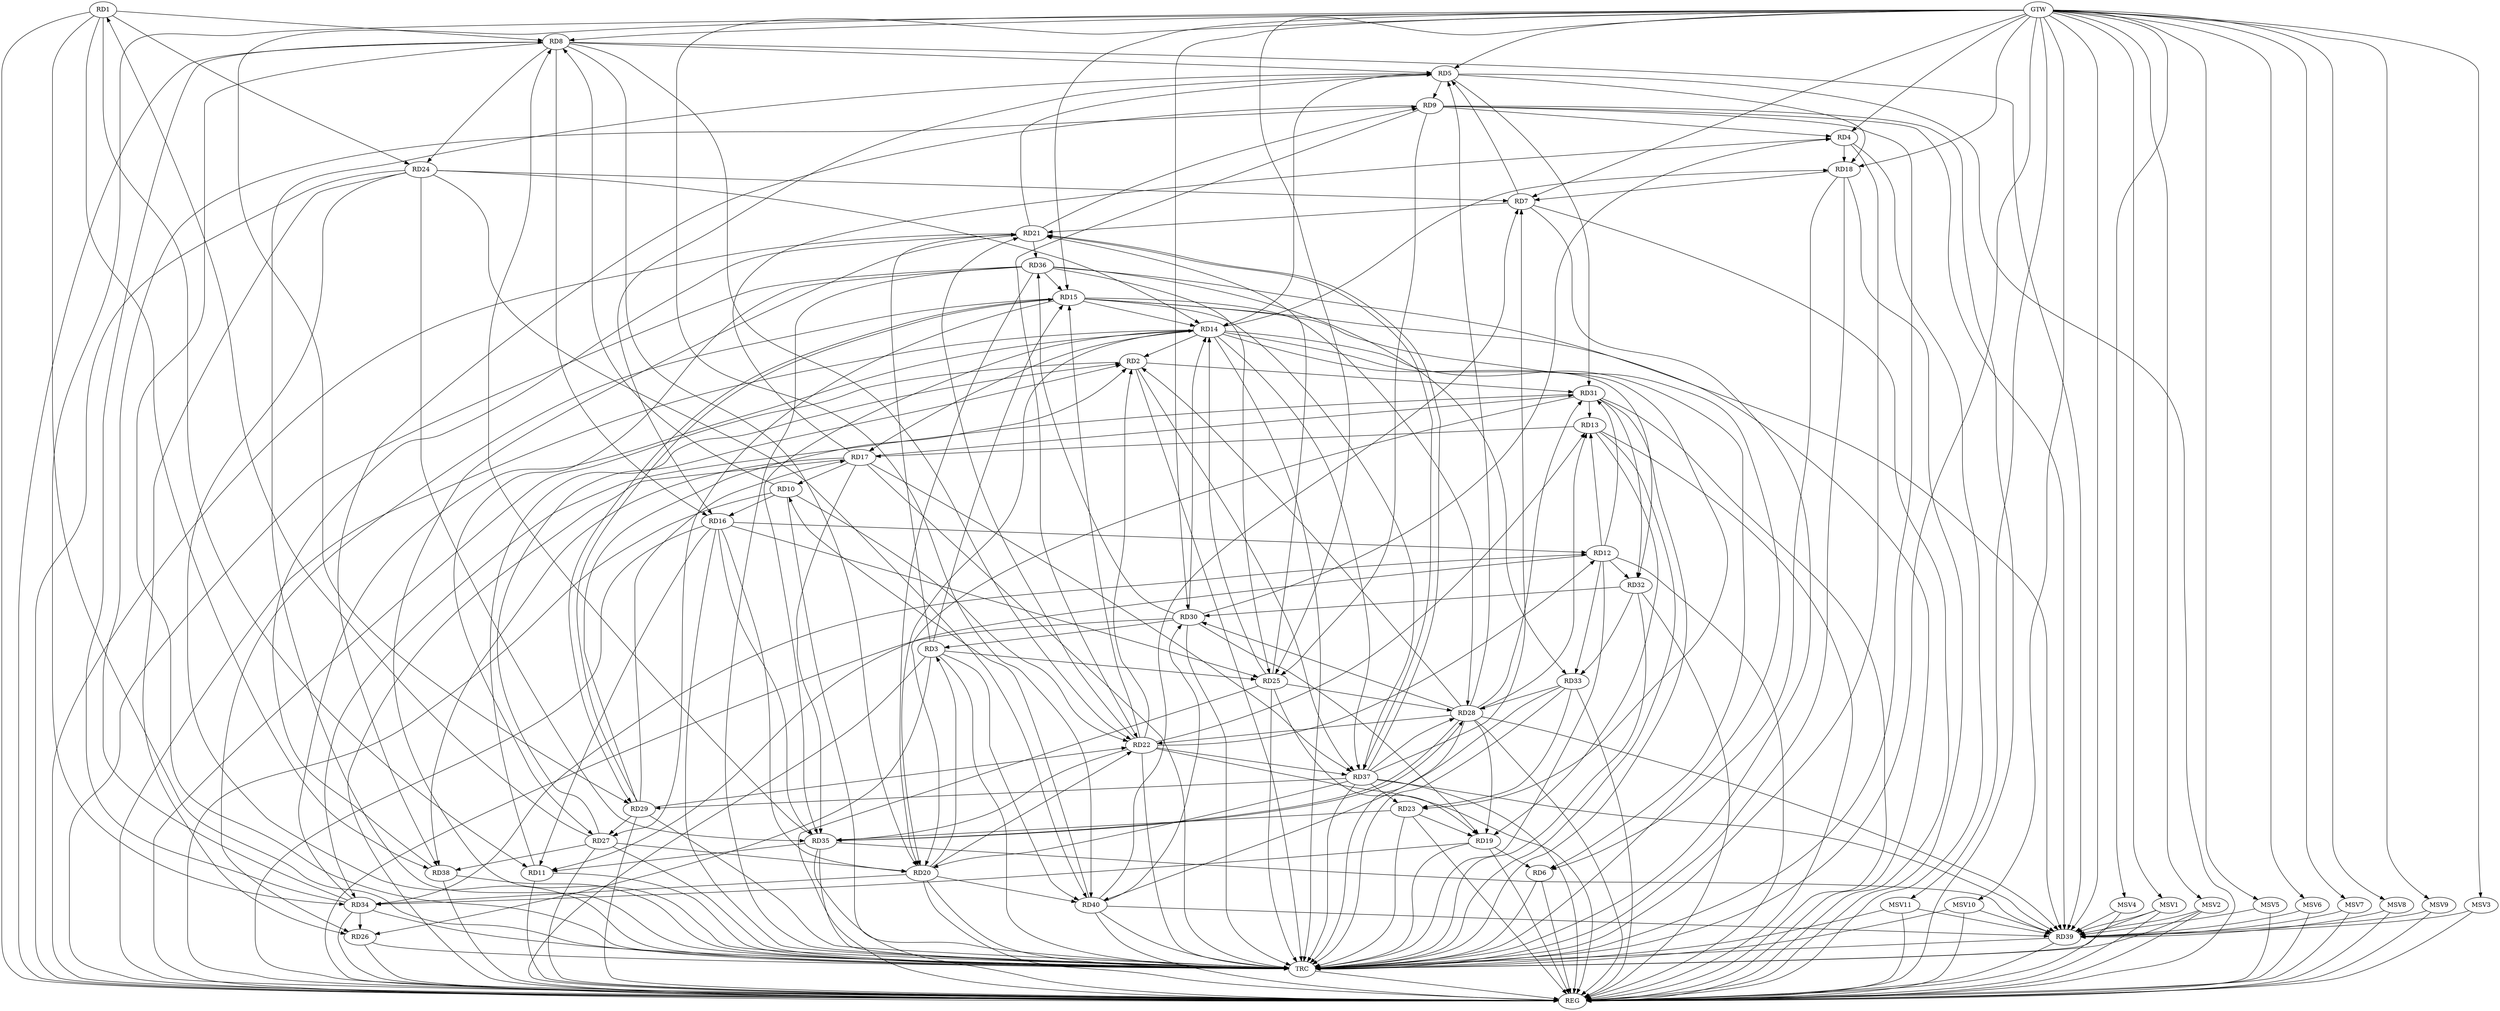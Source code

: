 strict digraph G {
  RD1 [ label="RD1" ];
  RD2 [ label="RD2" ];
  RD3 [ label="RD3" ];
  RD4 [ label="RD4" ];
  RD5 [ label="RD5" ];
  RD6 [ label="RD6" ];
  RD7 [ label="RD7" ];
  RD8 [ label="RD8" ];
  RD9 [ label="RD9" ];
  RD10 [ label="RD10" ];
  RD11 [ label="RD11" ];
  RD12 [ label="RD12" ];
  RD13 [ label="RD13" ];
  RD14 [ label="RD14" ];
  RD15 [ label="RD15" ];
  RD16 [ label="RD16" ];
  RD17 [ label="RD17" ];
  RD18 [ label="RD18" ];
  RD19 [ label="RD19" ];
  RD20 [ label="RD20" ];
  RD21 [ label="RD21" ];
  RD22 [ label="RD22" ];
  RD23 [ label="RD23" ];
  RD24 [ label="RD24" ];
  RD25 [ label="RD25" ];
  RD26 [ label="RD26" ];
  RD27 [ label="RD27" ];
  RD28 [ label="RD28" ];
  RD29 [ label="RD29" ];
  RD30 [ label="RD30" ];
  RD31 [ label="RD31" ];
  RD32 [ label="RD32" ];
  RD33 [ label="RD33" ];
  RD34 [ label="RD34" ];
  RD35 [ label="RD35" ];
  RD36 [ label="RD36" ];
  RD37 [ label="RD37" ];
  RD38 [ label="RD38" ];
  RD39 [ label="RD39" ];
  RD40 [ label="RD40" ];
  GTW [ label="GTW" ];
  REG [ label="REG" ];
  TRC [ label="TRC" ];
  MSV1 [ label="MSV1" ];
  MSV2 [ label="MSV2" ];
  MSV3 [ label="MSV3" ];
  MSV4 [ label="MSV4" ];
  MSV5 [ label="MSV5" ];
  MSV6 [ label="MSV6" ];
  MSV7 [ label="MSV7" ];
  MSV8 [ label="MSV8" ];
  MSV9 [ label="MSV9" ];
  MSV10 [ label="MSV10" ];
  MSV11 [ label="MSV11" ];
  RD1 -> RD8;
  RD1 -> RD11;
  RD1 -> RD24;
  RD27 -> RD1;
  RD1 -> RD38;
  RD11 -> RD2;
  RD14 -> RD2;
  RD22 -> RD2;
  RD27 -> RD2;
  RD28 -> RD2;
  RD29 -> RD2;
  RD2 -> RD31;
  RD2 -> RD37;
  RD3 -> RD15;
  RD20 -> RD3;
  RD3 -> RD21;
  RD3 -> RD25;
  RD3 -> RD26;
  RD30 -> RD3;
  RD3 -> RD40;
  RD9 -> RD4;
  RD17 -> RD4;
  RD4 -> RD18;
  RD30 -> RD4;
  RD7 -> RD5;
  RD8 -> RD5;
  RD5 -> RD9;
  RD5 -> RD14;
  RD5 -> RD16;
  RD5 -> RD18;
  RD21 -> RD5;
  RD28 -> RD5;
  RD5 -> RD31;
  RD14 -> RD6;
  RD18 -> RD6;
  RD19 -> RD6;
  RD18 -> RD7;
  RD7 -> RD21;
  RD24 -> RD7;
  RD37 -> RD7;
  RD40 -> RD7;
  RD10 -> RD8;
  RD8 -> RD16;
  RD8 -> RD20;
  RD8 -> RD22;
  RD8 -> RD24;
  RD34 -> RD8;
  RD35 -> RD8;
  RD8 -> RD39;
  RD21 -> RD9;
  RD9 -> RD22;
  RD9 -> RD25;
  RD34 -> RD9;
  RD9 -> RD38;
  RD9 -> RD39;
  RD10 -> RD16;
  RD17 -> RD10;
  RD10 -> RD22;
  RD40 -> RD10;
  RD12 -> RD11;
  RD16 -> RD11;
  RD35 -> RD11;
  RD12 -> RD13;
  RD16 -> RD12;
  RD22 -> RD12;
  RD12 -> RD31;
  RD12 -> RD32;
  RD12 -> RD33;
  RD34 -> RD12;
  RD13 -> RD17;
  RD13 -> RD19;
  RD22 -> RD13;
  RD28 -> RD13;
  RD31 -> RD13;
  RD15 -> RD14;
  RD14 -> RD17;
  RD14 -> RD18;
  RD14 -> RD20;
  RD14 -> RD23;
  RD24 -> RD14;
  RD25 -> RD14;
  RD30 -> RD14;
  RD14 -> RD32;
  RD34 -> RD14;
  RD14 -> RD35;
  RD14 -> RD37;
  RD22 -> RD15;
  RD15 -> RD26;
  RD15 -> RD27;
  RD15 -> RD28;
  RD15 -> RD29;
  RD29 -> RD15;
  RD36 -> RD15;
  RD15 -> RD37;
  RD16 -> RD20;
  RD16 -> RD25;
  RD16 -> RD35;
  RD29 -> RD17;
  RD17 -> RD31;
  RD17 -> RD35;
  RD17 -> RD37;
  RD17 -> RD38;
  RD23 -> RD19;
  RD25 -> RD19;
  RD28 -> RD19;
  RD30 -> RD19;
  RD19 -> RD34;
  RD20 -> RD22;
  RD27 -> RD20;
  RD31 -> RD20;
  RD20 -> RD34;
  RD36 -> RD20;
  RD37 -> RD20;
  RD20 -> RD40;
  RD22 -> RD21;
  RD25 -> RD21;
  RD21 -> RD36;
  RD21 -> RD37;
  RD37 -> RD21;
  RD38 -> RD21;
  RD28 -> RD22;
  RD29 -> RD22;
  RD22 -> RD35;
  RD22 -> RD37;
  RD33 -> RD23;
  RD23 -> RD35;
  RD37 -> RD23;
  RD24 -> RD26;
  RD24 -> RD35;
  RD24 -> RD40;
  RD25 -> RD28;
  RD36 -> RD25;
  RD34 -> RD26;
  RD29 -> RD27;
  RD36 -> RD27;
  RD27 -> RD38;
  RD28 -> RD30;
  RD28 -> RD31;
  RD33 -> RD28;
  RD28 -> RD35;
  RD35 -> RD28;
  RD37 -> RD28;
  RD28 -> RD39;
  RD37 -> RD29;
  RD32 -> RD30;
  RD30 -> RD36;
  RD40 -> RD30;
  RD31 -> RD32;
  RD31 -> RD34;
  RD32 -> RD33;
  RD36 -> RD33;
  RD33 -> RD40;
  RD35 -> RD39;
  RD36 -> RD39;
  RD37 -> RD39;
  RD40 -> RD39;
  GTW -> RD15;
  GTW -> RD30;
  GTW -> RD7;
  GTW -> RD4;
  GTW -> RD18;
  GTW -> RD25;
  GTW -> RD8;
  GTW -> RD34;
  GTW -> RD5;
  GTW -> RD40;
  GTW -> RD29;
  GTW -> RD39;
  RD1 -> REG;
  RD2 -> REG;
  RD3 -> REG;
  RD4 -> REG;
  RD5 -> REG;
  RD6 -> REG;
  RD7 -> REG;
  RD8 -> REG;
  RD9 -> REG;
  RD10 -> REG;
  RD11 -> REG;
  RD12 -> REG;
  RD13 -> REG;
  RD14 -> REG;
  RD15 -> REG;
  RD16 -> REG;
  RD17 -> REG;
  RD18 -> REG;
  RD19 -> REG;
  RD20 -> REG;
  RD21 -> REG;
  RD22 -> REG;
  RD23 -> REG;
  RD24 -> REG;
  RD25 -> REG;
  RD26 -> REG;
  RD27 -> REG;
  RD28 -> REG;
  RD29 -> REG;
  RD30 -> REG;
  RD31 -> REG;
  RD32 -> REG;
  RD33 -> REG;
  RD34 -> REG;
  RD35 -> REG;
  RD36 -> REG;
  RD37 -> REG;
  RD38 -> REG;
  RD39 -> REG;
  RD40 -> REG;
  RD1 -> TRC;
  RD2 -> TRC;
  RD3 -> TRC;
  RD4 -> TRC;
  RD5 -> TRC;
  RD6 -> TRC;
  RD7 -> TRC;
  RD8 -> TRC;
  RD9 -> TRC;
  RD10 -> TRC;
  RD11 -> TRC;
  RD12 -> TRC;
  RD13 -> TRC;
  RD14 -> TRC;
  RD15 -> TRC;
  RD16 -> TRC;
  RD17 -> TRC;
  RD18 -> TRC;
  RD19 -> TRC;
  RD20 -> TRC;
  RD21 -> TRC;
  RD22 -> TRC;
  RD23 -> TRC;
  RD24 -> TRC;
  RD25 -> TRC;
  RD26 -> TRC;
  RD27 -> TRC;
  RD28 -> TRC;
  RD29 -> TRC;
  RD30 -> TRC;
  RD31 -> TRC;
  RD32 -> TRC;
  RD33 -> TRC;
  RD34 -> TRC;
  RD35 -> TRC;
  RD36 -> TRC;
  RD37 -> TRC;
  RD38 -> TRC;
  RD39 -> TRC;
  RD40 -> TRC;
  GTW -> TRC;
  TRC -> REG;
  MSV1 -> RD39;
  GTW -> MSV1;
  MSV1 -> REG;
  MSV1 -> TRC;
  MSV2 -> RD39;
  GTW -> MSV2;
  MSV2 -> REG;
  MSV2 -> TRC;
  MSV3 -> RD39;
  MSV4 -> RD39;
  MSV5 -> RD39;
  MSV6 -> RD39;
  MSV7 -> RD39;
  GTW -> MSV3;
  MSV3 -> REG;
  GTW -> MSV4;
  MSV4 -> REG;
  GTW -> MSV5;
  MSV5 -> REG;
  GTW -> MSV6;
  MSV6 -> REG;
  GTW -> MSV7;
  MSV7 -> REG;
  MSV8 -> RD39;
  MSV9 -> RD39;
  GTW -> MSV8;
  MSV8 -> REG;
  GTW -> MSV9;
  MSV9 -> REG;
  MSV10 -> RD39;
  GTW -> MSV10;
  MSV10 -> REG;
  MSV10 -> TRC;
  MSV11 -> RD39;
  GTW -> MSV11;
  MSV11 -> REG;
  MSV11 -> TRC;
}
